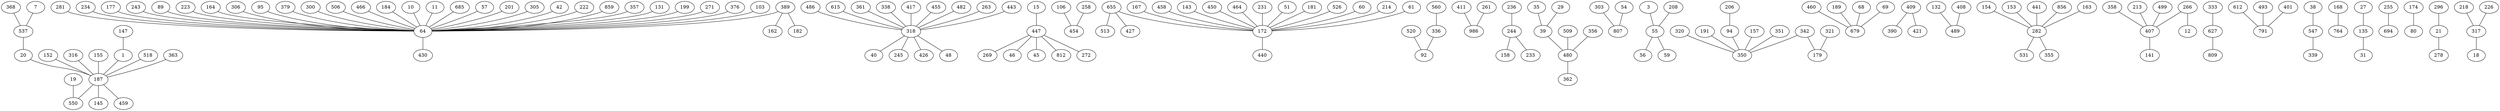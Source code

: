 strict graph "" {
	graph ["edge"="{}",
		file="/Users/felicedeluca/Developer/UofA/mlgd/resources/Dataset2/originalgraphs/EU_core_Layer2-id.dot",
		"graph"="{'file': '/Users/felicedeluca/Developer/UofA/mlgd/resources/Dataset2/originalgraphs/EU_core_Layer2-id.dot'}",
		"node"="{'label': '', 'level': ''}"
	];
	612	 [label=368,
		level=2];
	96	 [label=537,
		level=2];
	612 -- 96;
	391	 [label=281,
		level=2];
	13	 [label=64,
		level=1];
	391 -- 13;
	611	 [label=486,
		level=2];
	441	 [label=318,
		level=1];
	611 -- 441;
	857	 [label=152,
		level=2];
	957	 [label=187,
		level=1];
	857 -- 957;
	327	 [label=15,
		level=2];
	222	 [label=447,
		level=2];
	327 -- 222;
	437	 [label=106,
		level=1];
	789	 [label=454,
		level=2];
	437 -- 789;
	442	 [label=655,
		level=2];
	713	 [label=513,
		level=2];
	442 -- 713;
	482	 [label=427,
		level=2];
	442 -- 482;
	346	 [label=172,
		level=1];
	442 -- 346;
	619	 [label=316,
		level=2];
	619 -- 957;
	774	 [label=155,
		level=2];
	774 -- 957;
	900	 [label=520,
		level=2];
	908	 [label=92,
		level=2];
	900 -- 908;
	154	 [label=411,
		level=1];
	803	 [label=986,
		level=2];
	154 -- 803;
	396	 [label=236,
		level=2];
	416	 [label=244,
		level=1];
	396 -- 416;
	414	 [label=234,
		level=2];
	414 -- 13;
	380	 [label=158,
		level=2];
	416 -- 380;
	432	 [label=233,
		level=2];
	416 -- 432;
	829	 [label=19,
		level=2];
	111	 [label=550,
		level=2];
	829 -- 111;
	915	 [label=35,
		level=2];
	648	 [label=39,
		level=2];
	915 -- 648;
	221	 [label=303,
		level=1];
	783	 [label=807,
		level=2];
	221 -- 783;
	567	 [label=177,
		level=2];
	567 -- 13;
	72	 [label=3,
		level=2];
	799	 [label=55,
		level=1];
	72 -- 799;
	4	 [label=320,
		level=2];
	651	 [label=350,
		level=1];
	4 -- 651;
	310	 [label=167,
		level=2];
	310 -- 346;
	336	 [label=460,
		level=2];
	616	 [label=679,
		level=1];
	336 -- 616;
	204	 [label=243,
		level=2];
	204 -- 13;
	676	 [label=409,
		level=1];
	587	 [label=390,
		level=2];
	676 -- 587;
	584	 [label=421,
		level=2];
	676 -- 584;
	800	 [label=89,
		level=2];
	800 -- 13;
	375	 [label=54,
		level=2];
	375 -- 783;
	399	 [label=7,
		level=2];
	399 -- 96;
	746	 [label=132,
		level=2];
	136	 [label=489,
		level=1];
	746 -- 136;
	167	 [label=223,
		level=2];
	167 -- 13;
	326	 [label=154,
		level=2];
	769	 [label=282,
		level=1];
	326 -- 769;
	191	 [label=358,
		level=2];
	246	 [label=407,
		level=2];
	191 -- 246;
	678	 [label=342,
		level=2];
	175	 [label=179,
		level=2];
	678 -- 175;
	678 -- 651;
	22	 [label=333,
		level=1];
	841	 [label=627,
		level=2];
	22 -- 841;
	892	 [label=191,
		level=2];
	892 -- 651;
	187	 [label=20,
		level=2];
	96 -- 187;
	76	 [label=29,
		level=2];
	76 -- 648;
	968	 [label=164,
		level=2];
	968 -- 13;
	215	 [label=306,
		level=2];
	215 -- 13;
	712	 [label=458,
		level=2];
	712 -- 346;
	324	 [label=258,
		level=2];
	324 -- 789;
	264	 [label=615,
		level=2];
	264 -- 441;
	140	 [label=321,
		level=2];
	140 -- 175;
	673	 [label=95,
		level=2];
	673 -- 13;
	79	 [label=361,
		level=2];
	79 -- 441;
	791	 [label=147,
		level=2];
	34	 [label=1,
		level=2];
	791 -- 34;
	827	 [label=612,
		level=2];
	863	 [label=791,
		level=2];
	827 -- 863;
	541	 [label=261,
		level=2];
	541 -- 803;
	809	 [label=493,
		level=1];
	809 -- 863;
	893	 [label=379,
		level=2];
	893 -- 13;
	301	 [label=143,
		level=2];
	301 -- 346;
	724	 [label=38,
		level=2];
	851	 [label=547,
		level=1];
	724 -- 851;
	281	 [label=206,
		level=2];
	823	 [label=94,
		level=2];
	281 -- 823;
	352	 [label=168,
		level=2];
	634	 [label=764,
		level=1];
	352 -- 634;
	259	 [label=338,
		level=2];
	259 -- 441;
	914	 [label=450,
		level=2];
	914 -- 346;
	56	 [label=208,
		level=2];
	56 -- 799;
	717	 [label=809,
		level=2];
	841 -- 717;
	894	 [label=464,
		level=2];
	894 -- 346;
	973	 [label=231,
		level=2];
	973 -- 346;
	618	 [label=51,
		level=2];
	618 -- 346;
	244	 [label=417,
		level=2];
	244 -- 441;
	163	 [label=509,
		level=2];
	537	 [label=480,
		level=1];
	163 -- 537;
	875	 [label=27,
		level=2];
	68	 [label=135,
		level=1];
	875 -- 68;
	443	 [label=455,
		level=2];
	443 -- 441;
	847	 [label=31,
		level=2];
	68 -- 847;
	934	 [label=56,
		level=2];
	799 -- 934;
	370	 [label=59,
		level=2];
	799 -- 370;
	825	 [label=153,
		level=2];
	825 -- 769;
	807	 [label=300,
		level=2];
	807 -- 13;
	850	 [label=506,
		level=2];
	850 -- 13;
	21	 [label=441,
		level=2];
	21 -- 769;
	23	 [label=389,
		level=2];
	819	 [label=162,
		level=2];
	23 -- 819;
	73	 [label=182,
		level=2];
	23 -- 73;
	23 -- 13;
	141	 [label=466,
		level=2];
	141 -- 13;
	913	 [label=189,
		level=2];
	913 -- 616;
	197	 [label=266,
		level=2];
	197 -- 246;
	481	 [label=12,
		level=2];
	197 -- 481;
	368	 [label=255,
		level=2];
	316	 [label=694,
		level=1];
	368 -- 316;
	213	 [label=184,
		level=2];
	213 -- 13;
	707	 [label=482,
		level=2];
	707 -- 441;
	765	 [label=856,
		level=2];
	765 -- 769;
	709	 [label=10,
		level=2];
	709 -- 13;
	524	 [label=408,
		level=2];
	524 -- 136;
	84	 [label=68,
		level=2];
	84 -- 616;
	89	 [label=356,
		level=2];
	89 -- 537;
	852	 [label=263,
		level=2];
	852 -- 441;
	2	 [label=443,
		level=2];
	2 -- 441;
	62	 [label=518,
		level=2];
	62 -- 957;
	668	 [label=174,
		level=2];
	728	 [label=80,
		level=1];
	668 -- 728;
	980	 [label=181,
		level=2];
	980 -- 346;
	377	 [label=213,
		level=2];
	377 -- 246;
	648 -- 537;
	887	 [label=11,
		level=2];
	887 -- 13;
	280	 [label=269,
		level=1];
	222 -- 280;
	654	 [label=46,
		level=2];
	222 -- 654;
	672	 [label=45,
		level=2];
	222 -- 672;
	247	 [label=812,
		level=2];
	222 -- 247;
	269	 [label=272,
		level=2];
	222 -- 269;
	325	 [label=296,
		level=2];
	10	 [label=21,
		level=1];
	325 -- 10;
	433	 [label=685,
		level=2];
	433 -- 13;
	187 -- 957;
	34 -- 957;
	185	 [label=362,
		level=2];
	537 -- 185;
	923	 [label=40,
		level=2];
	441 -- 923;
	598	 [label=245,
		level=2];
	441 -- 598;
	299	 [label=426,
		level=2];
	441 -- 299;
	320	 [label=48,
		level=2];
	441 -- 320;
	550	 [label=499,
		level=2];
	550 -- 246;
	607	 [label=401,
		level=2];
	607 -- 863;
	418	 [label=363,
		level=2];
	418 -- 957;
	157	 [label=157,
		level=2];
	157 -- 651;
	795	 [label=163,
		level=2];
	795 -- 769;
	179	 [label=560,
		level=2];
	558	 [label=336,
		level=1];
	179 -- 558;
	963	 [label=57,
		level=2];
	963 -- 13;
	957 -- 111;
	198	 [label=145,
		level=2];
	957 -- 198;
	532	 [label=459,
		level=2];
	957 -- 532;
	559	 [label=69,
		level=2];
	559 -- 616;
	564	 [label=201,
		level=2];
	564 -- 13;
	744	 [label=531,
		level=2];
	769 -- 744;
	466	 [label=355,
		level=2];
	769 -- 466;
	662	 [label=218,
		level=2];
	646	 [label=317,
		level=1];
	662 -- 646;
	592	 [label=141,
		level=1];
	246 -- 592;
	18	 [label=305,
		level=2];
	18 -- 13;
	457	 [label=42,
		level=2];
	457 -- 13;
	444	 [label=526,
		level=2];
	444 -- 346;
	83	 [label=60,
		level=2];
	83 -- 346;
	57	 [label=351,
		level=2];
	57 -- 651;
	926	 [label=222,
		level=2];
	926 -- 13;
	853	 [label=859,
		level=2];
	853 -- 13;
	970	 [label=226,
		level=2];
	970 -- 646;
	716	 [label=214,
		level=2];
	716 -- 346;
	25	 [label=357,
		level=2];
	25 -- 13;
	307	 [label=61,
		level=2];
	307 -- 346;
	291	 [label=278,
		level=2];
	10 -- 291;
	29	 [label=131,
		level=2];
	29 -- 13;
	119	 [label=199,
		level=2];
	119 -- 13;
	823 -- 651;
	751	 [label=339,
		level=2];
	851 -- 751;
	916	 [label=18,
		level=2];
	646 -- 916;
	20	 [label=271,
		level=2];
	20 -- 13;
	899	 [label=376,
		level=2];
	899 -- 13;
	558 -- 908;
	632	 [label=103,
		level=2];
	632 -- 13;
	398	 [label=440,
		level=2];
	346 -- 398;
	680	 [label=430,
		level=2];
	13 -- 680;
}
